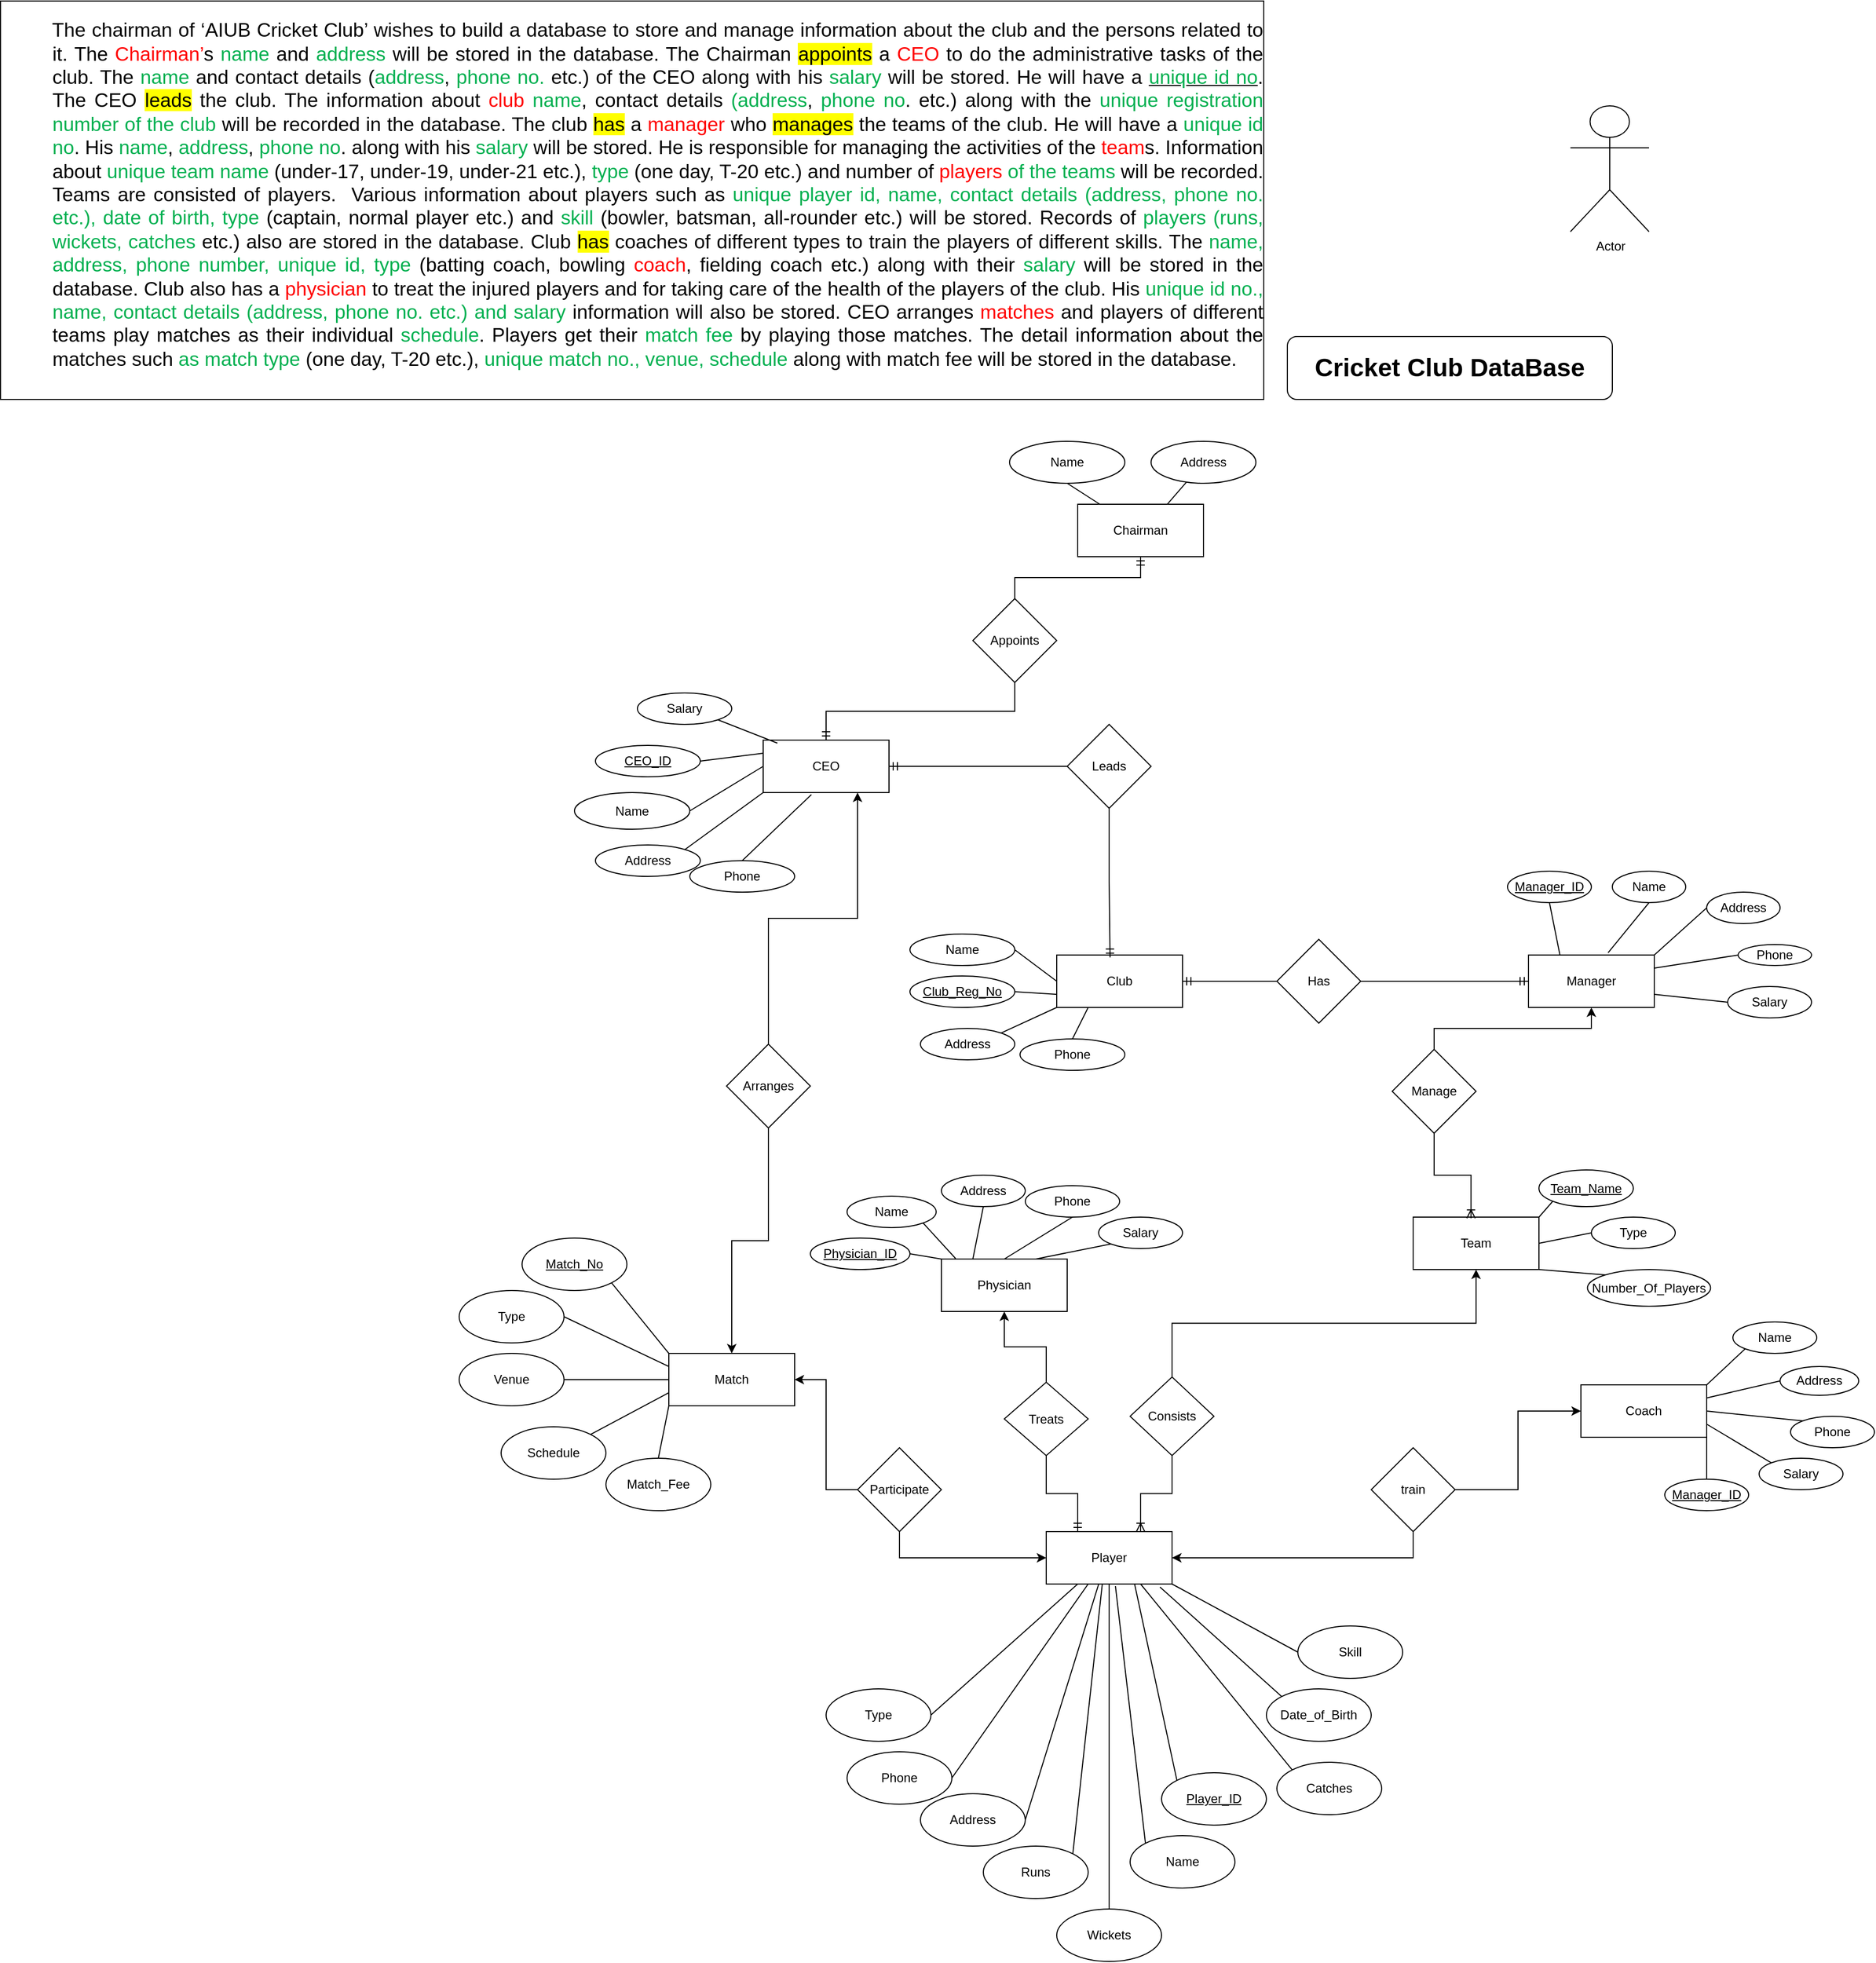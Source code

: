 <mxfile version="26.1.2">
  <diagram id="R2lEEEUBdFMjLlhIrx00" name="Page-1">
    <mxGraphModel dx="2769" dy="2021" grid="1" gridSize="10" guides="1" tooltips="1" connect="1" arrows="1" fold="1" page="1" pageScale="1" pageWidth="850" pageHeight="1100" math="0" shadow="0" extFonts="Permanent Marker^https://fonts.googleapis.com/css?family=Permanent+Marker">
      <root>
        <mxCell id="0" />
        <mxCell id="1" parent="0" />
        <mxCell id="xMDUV-2KNpXv1VaEDfRP-1" value="Chairman" style="rounded=0;whiteSpace=wrap;html=1;" vertex="1" parent="1">
          <mxGeometry x="380" y="100" width="120" height="50" as="geometry" />
        </mxCell>
        <mxCell id="xMDUV-2KNpXv1VaEDfRP-2" value="CEO" style="rounded=0;whiteSpace=wrap;html=1;" vertex="1" parent="1">
          <mxGeometry x="80" y="325" width="120" height="50" as="geometry" />
        </mxCell>
        <mxCell id="xMDUV-2KNpXv1VaEDfRP-137" style="rounded=0;orthogonalLoop=1;jettySize=auto;html=1;exitX=0;exitY=0.5;exitDx=0;exitDy=0;entryX=1;entryY=0.5;entryDx=0;entryDy=0;endArrow=none;startFill=0;" edge="1" parent="1" source="xMDUV-2KNpXv1VaEDfRP-3" target="xMDUV-2KNpXv1VaEDfRP-55">
          <mxGeometry relative="1" as="geometry" />
        </mxCell>
        <mxCell id="xMDUV-2KNpXv1VaEDfRP-138" style="rounded=0;orthogonalLoop=1;jettySize=auto;html=1;exitX=0;exitY=0.75;exitDx=0;exitDy=0;entryX=1;entryY=0.5;entryDx=0;entryDy=0;endArrow=none;startFill=0;" edge="1" parent="1" source="xMDUV-2KNpXv1VaEDfRP-3" target="xMDUV-2KNpXv1VaEDfRP-56">
          <mxGeometry relative="1" as="geometry" />
        </mxCell>
        <mxCell id="xMDUV-2KNpXv1VaEDfRP-139" style="rounded=0;orthogonalLoop=1;jettySize=auto;html=1;exitX=0;exitY=1;exitDx=0;exitDy=0;entryX=1;entryY=0;entryDx=0;entryDy=0;endArrow=none;startFill=0;" edge="1" parent="1" source="xMDUV-2KNpXv1VaEDfRP-3" target="xMDUV-2KNpXv1VaEDfRP-57">
          <mxGeometry relative="1" as="geometry" />
        </mxCell>
        <mxCell id="xMDUV-2KNpXv1VaEDfRP-140" style="rounded=0;orthogonalLoop=1;jettySize=auto;html=1;exitX=0.25;exitY=1;exitDx=0;exitDy=0;entryX=0.5;entryY=0;entryDx=0;entryDy=0;endArrow=none;startFill=0;" edge="1" parent="1" source="xMDUV-2KNpXv1VaEDfRP-3" target="xMDUV-2KNpXv1VaEDfRP-58">
          <mxGeometry relative="1" as="geometry" />
        </mxCell>
        <mxCell id="xMDUV-2KNpXv1VaEDfRP-3" value="Club" style="rounded=0;whiteSpace=wrap;html=1;" vertex="1" parent="1">
          <mxGeometry x="360" y="530" width="120" height="50" as="geometry" />
        </mxCell>
        <mxCell id="xMDUV-2KNpXv1VaEDfRP-4" value="Player" style="rounded=0;whiteSpace=wrap;html=1;" vertex="1" parent="1">
          <mxGeometry x="350" y="1080" width="120" height="50" as="geometry" />
        </mxCell>
        <mxCell id="xMDUV-2KNpXv1VaEDfRP-5" value="Manager" style="rounded=0;whiteSpace=wrap;html=1;" vertex="1" parent="1">
          <mxGeometry x="810" y="530" width="120" height="50" as="geometry" />
        </mxCell>
        <mxCell id="xMDUV-2KNpXv1VaEDfRP-6" value="Physician" style="rounded=0;whiteSpace=wrap;html=1;" vertex="1" parent="1">
          <mxGeometry x="250" y="820" width="120" height="50" as="geometry" />
        </mxCell>
        <mxCell id="xMDUV-2KNpXv1VaEDfRP-7" value="Coach" style="rounded=0;whiteSpace=wrap;html=1;" vertex="1" parent="1">
          <mxGeometry x="860" y="940" width="120" height="50" as="geometry" />
        </mxCell>
        <mxCell id="xMDUV-2KNpXv1VaEDfRP-8" value="Team" style="rounded=0;whiteSpace=wrap;html=1;" vertex="1" parent="1">
          <mxGeometry x="700" y="780" width="120" height="50" as="geometry" />
        </mxCell>
        <mxCell id="xMDUV-2KNpXv1VaEDfRP-11" value="Match" style="rounded=0;whiteSpace=wrap;html=1;" vertex="1" parent="1">
          <mxGeometry x="-10" y="910" width="120" height="50" as="geometry" />
        </mxCell>
        <mxCell id="xMDUV-2KNpXv1VaEDfRP-14" style="edgeStyle=orthogonalEdgeStyle;rounded=0;orthogonalLoop=1;jettySize=auto;html=1;exitX=0.5;exitY=0;exitDx=0;exitDy=0;endArrow=ERmandOne;endFill=0;" edge="1" parent="1" source="xMDUV-2KNpXv1VaEDfRP-12" target="xMDUV-2KNpXv1VaEDfRP-1">
          <mxGeometry relative="1" as="geometry" />
        </mxCell>
        <mxCell id="xMDUV-2KNpXv1VaEDfRP-15" style="edgeStyle=orthogonalEdgeStyle;rounded=0;orthogonalLoop=1;jettySize=auto;html=1;exitX=0.5;exitY=1;exitDx=0;exitDy=0;entryX=0.5;entryY=0;entryDx=0;entryDy=0;endArrow=ERmandOne;endFill=0;" edge="1" parent="1" source="xMDUV-2KNpXv1VaEDfRP-12" target="xMDUV-2KNpXv1VaEDfRP-2">
          <mxGeometry relative="1" as="geometry" />
        </mxCell>
        <mxCell id="xMDUV-2KNpXv1VaEDfRP-12" value="Appoints" style="rhombus;whiteSpace=wrap;html=1;" vertex="1" parent="1">
          <mxGeometry x="280" y="190" width="80" height="80" as="geometry" />
        </mxCell>
        <mxCell id="xMDUV-2KNpXv1VaEDfRP-47" style="edgeStyle=orthogonalEdgeStyle;rounded=0;orthogonalLoop=1;jettySize=auto;html=1;entryX=1;entryY=0.5;entryDx=0;entryDy=0;endArrow=ERmandOne;endFill=0;" edge="1" parent="1" source="xMDUV-2KNpXv1VaEDfRP-16" target="xMDUV-2KNpXv1VaEDfRP-2">
          <mxGeometry relative="1" as="geometry" />
        </mxCell>
        <mxCell id="xMDUV-2KNpXv1VaEDfRP-16" value="Leads" style="rhombus;whiteSpace=wrap;html=1;" vertex="1" parent="1">
          <mxGeometry x="370" y="310" width="80" height="80" as="geometry" />
        </mxCell>
        <mxCell id="xMDUV-2KNpXv1VaEDfRP-18" style="edgeStyle=orthogonalEdgeStyle;rounded=0;orthogonalLoop=1;jettySize=auto;html=1;exitX=0.5;exitY=1;exitDx=0;exitDy=0;entryX=0.424;entryY=0.045;entryDx=0;entryDy=0;entryPerimeter=0;endArrow=ERmandOne;endFill=0;" edge="1" parent="1" source="xMDUV-2KNpXv1VaEDfRP-16" target="xMDUV-2KNpXv1VaEDfRP-3">
          <mxGeometry relative="1" as="geometry" />
        </mxCell>
        <mxCell id="xMDUV-2KNpXv1VaEDfRP-22" style="edgeStyle=orthogonalEdgeStyle;rounded=0;orthogonalLoop=1;jettySize=auto;html=1;exitX=1;exitY=0.5;exitDx=0;exitDy=0;entryX=0;entryY=0.5;entryDx=0;entryDy=0;endArrow=ERmandOne;endFill=0;" edge="1" parent="1" source="xMDUV-2KNpXv1VaEDfRP-19" target="xMDUV-2KNpXv1VaEDfRP-5">
          <mxGeometry relative="1" as="geometry" />
        </mxCell>
        <mxCell id="xMDUV-2KNpXv1VaEDfRP-142" style="edgeStyle=orthogonalEdgeStyle;rounded=0;orthogonalLoop=1;jettySize=auto;html=1;exitX=0;exitY=0.5;exitDx=0;exitDy=0;entryX=1;entryY=0.5;entryDx=0;entryDy=0;endArrow=ERmandOne;endFill=0;" edge="1" parent="1" source="xMDUV-2KNpXv1VaEDfRP-19" target="xMDUV-2KNpXv1VaEDfRP-3">
          <mxGeometry relative="1" as="geometry" />
        </mxCell>
        <mxCell id="xMDUV-2KNpXv1VaEDfRP-19" value="Has" style="rhombus;whiteSpace=wrap;html=1;" vertex="1" parent="1">
          <mxGeometry x="570" y="515" width="80" height="80" as="geometry" />
        </mxCell>
        <mxCell id="xMDUV-2KNpXv1VaEDfRP-24" style="edgeStyle=orthogonalEdgeStyle;rounded=0;orthogonalLoop=1;jettySize=auto;html=1;exitX=0.5;exitY=0;exitDx=0;exitDy=0;entryX=0.5;entryY=1;entryDx=0;entryDy=0;" edge="1" parent="1" source="xMDUV-2KNpXv1VaEDfRP-23" target="xMDUV-2KNpXv1VaEDfRP-5">
          <mxGeometry relative="1" as="geometry" />
        </mxCell>
        <mxCell id="xMDUV-2KNpXv1VaEDfRP-23" value="Manage" style="rhombus;whiteSpace=wrap;html=1;" vertex="1" parent="1">
          <mxGeometry x="680" y="620" width="80" height="80" as="geometry" />
        </mxCell>
        <mxCell id="xMDUV-2KNpXv1VaEDfRP-25" style="edgeStyle=orthogonalEdgeStyle;rounded=0;orthogonalLoop=1;jettySize=auto;html=1;exitX=0.5;exitY=1;exitDx=0;exitDy=0;entryX=0.46;entryY=0.023;entryDx=0;entryDy=0;entryPerimeter=0;endArrow=ERoneToMany;endFill=0;" edge="1" parent="1" source="xMDUV-2KNpXv1VaEDfRP-23" target="xMDUV-2KNpXv1VaEDfRP-8">
          <mxGeometry relative="1" as="geometry" />
        </mxCell>
        <mxCell id="xMDUV-2KNpXv1VaEDfRP-27" style="edgeStyle=orthogonalEdgeStyle;rounded=0;orthogonalLoop=1;jettySize=auto;html=1;exitX=1;exitY=0.5;exitDx=0;exitDy=0;entryX=0;entryY=0.5;entryDx=0;entryDy=0;" edge="1" parent="1" source="xMDUV-2KNpXv1VaEDfRP-26" target="xMDUV-2KNpXv1VaEDfRP-7">
          <mxGeometry relative="1" as="geometry" />
        </mxCell>
        <mxCell id="xMDUV-2KNpXv1VaEDfRP-125" style="edgeStyle=orthogonalEdgeStyle;rounded=0;orthogonalLoop=1;jettySize=auto;html=1;exitX=0.5;exitY=1;exitDx=0;exitDy=0;entryX=1;entryY=0.5;entryDx=0;entryDy=0;" edge="1" parent="1" source="xMDUV-2KNpXv1VaEDfRP-26" target="xMDUV-2KNpXv1VaEDfRP-4">
          <mxGeometry relative="1" as="geometry" />
        </mxCell>
        <mxCell id="xMDUV-2KNpXv1VaEDfRP-26" value="train" style="rhombus;whiteSpace=wrap;html=1;" vertex="1" parent="1">
          <mxGeometry x="660" y="1000" width="80" height="80" as="geometry" />
        </mxCell>
        <mxCell id="xMDUV-2KNpXv1VaEDfRP-30" style="edgeStyle=orthogonalEdgeStyle;rounded=0;orthogonalLoop=1;jettySize=auto;html=1;exitX=0.5;exitY=0;exitDx=0;exitDy=0;entryX=0.5;entryY=1;entryDx=0;entryDy=0;" edge="1" parent="1" source="xMDUV-2KNpXv1VaEDfRP-29" target="xMDUV-2KNpXv1VaEDfRP-6">
          <mxGeometry relative="1" as="geometry" />
        </mxCell>
        <mxCell id="xMDUV-2KNpXv1VaEDfRP-149" style="edgeStyle=orthogonalEdgeStyle;rounded=0;orthogonalLoop=1;jettySize=auto;html=1;exitX=0.5;exitY=1;exitDx=0;exitDy=0;entryX=0.25;entryY=0;entryDx=0;entryDy=0;endArrow=ERmandOne;endFill=0;" edge="1" parent="1" source="xMDUV-2KNpXv1VaEDfRP-29" target="xMDUV-2KNpXv1VaEDfRP-4">
          <mxGeometry relative="1" as="geometry" />
        </mxCell>
        <mxCell id="xMDUV-2KNpXv1VaEDfRP-29" value="Treats" style="rhombus;whiteSpace=wrap;html=1;" vertex="1" parent="1">
          <mxGeometry x="310" y="937.5" width="80" height="70" as="geometry" />
        </mxCell>
        <mxCell id="xMDUV-2KNpXv1VaEDfRP-34" style="edgeStyle=orthogonalEdgeStyle;rounded=0;orthogonalLoop=1;jettySize=auto;html=1;exitX=0;exitY=0.5;exitDx=0;exitDy=0;entryX=1;entryY=0.5;entryDx=0;entryDy=0;" edge="1" parent="1" source="xMDUV-2KNpXv1VaEDfRP-32" target="xMDUV-2KNpXv1VaEDfRP-11">
          <mxGeometry relative="1" as="geometry" />
        </mxCell>
        <mxCell id="xMDUV-2KNpXv1VaEDfRP-108" style="edgeStyle=orthogonalEdgeStyle;rounded=0;orthogonalLoop=1;jettySize=auto;html=1;exitX=0.5;exitY=1;exitDx=0;exitDy=0;entryX=0;entryY=0.5;entryDx=0;entryDy=0;" edge="1" parent="1" source="xMDUV-2KNpXv1VaEDfRP-32" target="xMDUV-2KNpXv1VaEDfRP-4">
          <mxGeometry relative="1" as="geometry" />
        </mxCell>
        <mxCell id="xMDUV-2KNpXv1VaEDfRP-32" value="Participate" style="rhombus;whiteSpace=wrap;html=1;" vertex="1" parent="1">
          <mxGeometry x="170" y="1000" width="80" height="80" as="geometry" />
        </mxCell>
        <mxCell id="xMDUV-2KNpXv1VaEDfRP-35" value="Salary" style="ellipse;whiteSpace=wrap;html=1;" vertex="1" parent="1">
          <mxGeometry x="-40" y="280" width="90" height="30" as="geometry" />
        </mxCell>
        <mxCell id="xMDUV-2KNpXv1VaEDfRP-40" value="Address" style="ellipse;whiteSpace=wrap;html=1;" vertex="1" parent="1">
          <mxGeometry x="450" y="40" width="100" height="40" as="geometry" />
        </mxCell>
        <mxCell id="xMDUV-2KNpXv1VaEDfRP-43" style="rounded=0;orthogonalLoop=1;jettySize=auto;html=1;exitX=0.5;exitY=1;exitDx=0;exitDy=0;endArrow=none;startFill=0;" edge="1" parent="1" source="xMDUV-2KNpXv1VaEDfRP-41" target="xMDUV-2KNpXv1VaEDfRP-1">
          <mxGeometry relative="1" as="geometry" />
        </mxCell>
        <mxCell id="xMDUV-2KNpXv1VaEDfRP-41" value="Name" style="ellipse;whiteSpace=wrap;html=1;" vertex="1" parent="1">
          <mxGeometry x="315" y="40" width="110" height="40" as="geometry" />
        </mxCell>
        <mxCell id="xMDUV-2KNpXv1VaEDfRP-44" style="rounded=0;orthogonalLoop=1;jettySize=auto;html=1;entryX=0.71;entryY=0.007;entryDx=0;entryDy=0;entryPerimeter=0;endArrow=none;startFill=0;" edge="1" parent="1" source="xMDUV-2KNpXv1VaEDfRP-40" target="xMDUV-2KNpXv1VaEDfRP-1">
          <mxGeometry relative="1" as="geometry" />
        </mxCell>
        <mxCell id="xMDUV-2KNpXv1VaEDfRP-51" style="rounded=0;orthogonalLoop=1;jettySize=auto;html=1;exitX=1;exitY=0;exitDx=0;exitDy=0;entryX=0;entryY=1;entryDx=0;entryDy=0;endArrow=none;startFill=0;" edge="1" parent="1" source="xMDUV-2KNpXv1VaEDfRP-45" target="xMDUV-2KNpXv1VaEDfRP-2">
          <mxGeometry relative="1" as="geometry" />
        </mxCell>
        <mxCell id="xMDUV-2KNpXv1VaEDfRP-45" value="Address" style="ellipse;whiteSpace=wrap;html=1;" vertex="1" parent="1">
          <mxGeometry x="-80" y="425" width="100" height="30" as="geometry" />
        </mxCell>
        <mxCell id="xMDUV-2KNpXv1VaEDfRP-52" style="rounded=0;orthogonalLoop=1;jettySize=auto;html=1;exitX=1;exitY=0.5;exitDx=0;exitDy=0;entryX=0;entryY=0.5;entryDx=0;entryDy=0;endArrow=none;startFill=0;" edge="1" parent="1" source="xMDUV-2KNpXv1VaEDfRP-46" target="xMDUV-2KNpXv1VaEDfRP-2">
          <mxGeometry relative="1" as="geometry" />
        </mxCell>
        <mxCell id="xMDUV-2KNpXv1VaEDfRP-46" value="Name" style="ellipse;whiteSpace=wrap;html=1;" vertex="1" parent="1">
          <mxGeometry x="-100" y="375" width="110" height="35" as="geometry" />
        </mxCell>
        <mxCell id="xMDUV-2KNpXv1VaEDfRP-48" value="Phone" style="ellipse;whiteSpace=wrap;html=1;" vertex="1" parent="1">
          <mxGeometry x="10" y="440" width="100" height="30" as="geometry" />
        </mxCell>
        <mxCell id="xMDUV-2KNpXv1VaEDfRP-53" style="rounded=0;orthogonalLoop=1;jettySize=auto;html=1;exitX=1;exitY=0.5;exitDx=0;exitDy=0;entryX=0;entryY=0.25;entryDx=0;entryDy=0;endArrow=none;startFill=0;" edge="1" parent="1" source="xMDUV-2KNpXv1VaEDfRP-49" target="xMDUV-2KNpXv1VaEDfRP-2">
          <mxGeometry relative="1" as="geometry" />
        </mxCell>
        <mxCell id="xMDUV-2KNpXv1VaEDfRP-49" value="&lt;u&gt;CEO_ID&lt;/u&gt;" style="ellipse;whiteSpace=wrap;html=1;" vertex="1" parent="1">
          <mxGeometry x="-80" y="330" width="100" height="30" as="geometry" />
        </mxCell>
        <mxCell id="xMDUV-2KNpXv1VaEDfRP-50" style="rounded=0;orthogonalLoop=1;jettySize=auto;html=1;exitX=0.5;exitY=0;exitDx=0;exitDy=0;entryX=0.383;entryY=1.04;entryDx=0;entryDy=0;entryPerimeter=0;endArrow=none;startFill=0;" edge="1" parent="1" source="xMDUV-2KNpXv1VaEDfRP-48" target="xMDUV-2KNpXv1VaEDfRP-2">
          <mxGeometry relative="1" as="geometry" />
        </mxCell>
        <mxCell id="xMDUV-2KNpXv1VaEDfRP-54" style="rounded=0;orthogonalLoop=1;jettySize=auto;html=1;exitX=1;exitY=1;exitDx=0;exitDy=0;entryX=0.113;entryY=0.057;entryDx=0;entryDy=0;entryPerimeter=0;endArrow=none;startFill=0;" edge="1" parent="1" source="xMDUV-2KNpXv1VaEDfRP-35" target="xMDUV-2KNpXv1VaEDfRP-2">
          <mxGeometry relative="1" as="geometry" />
        </mxCell>
        <mxCell id="xMDUV-2KNpXv1VaEDfRP-55" value="Name" style="ellipse;whiteSpace=wrap;html=1;" vertex="1" parent="1">
          <mxGeometry x="220" y="510" width="100" height="30" as="geometry" />
        </mxCell>
        <mxCell id="xMDUV-2KNpXv1VaEDfRP-56" value="&lt;u&gt;Club_Reg_No&lt;/u&gt;" style="ellipse;whiteSpace=wrap;html=1;" vertex="1" parent="1">
          <mxGeometry x="220" y="550" width="100" height="30" as="geometry" />
        </mxCell>
        <mxCell id="xMDUV-2KNpXv1VaEDfRP-57" value="Address" style="ellipse;whiteSpace=wrap;html=1;" vertex="1" parent="1">
          <mxGeometry x="230" y="600" width="90" height="30" as="geometry" />
        </mxCell>
        <mxCell id="xMDUV-2KNpXv1VaEDfRP-58" value="Phone" style="ellipse;whiteSpace=wrap;html=1;" vertex="1" parent="1">
          <mxGeometry x="325" y="610" width="100" height="30" as="geometry" />
        </mxCell>
        <mxCell id="xMDUV-2KNpXv1VaEDfRP-68" style="rounded=0;orthogonalLoop=1;jettySize=auto;html=1;exitX=0.5;exitY=1;exitDx=0;exitDy=0;entryX=0.25;entryY=0;entryDx=0;entryDy=0;endArrow=none;startFill=0;" edge="1" parent="1" source="xMDUV-2KNpXv1VaEDfRP-63" target="xMDUV-2KNpXv1VaEDfRP-5">
          <mxGeometry relative="1" as="geometry" />
        </mxCell>
        <mxCell id="xMDUV-2KNpXv1VaEDfRP-63" value="&lt;u&gt;Manager_ID&lt;/u&gt;" style="ellipse;whiteSpace=wrap;html=1;" vertex="1" parent="1">
          <mxGeometry x="790" y="450" width="80" height="30" as="geometry" />
        </mxCell>
        <mxCell id="xMDUV-2KNpXv1VaEDfRP-71" style="rounded=0;orthogonalLoop=1;jettySize=auto;html=1;exitX=0;exitY=0.5;exitDx=0;exitDy=0;entryX=1;entryY=0.25;entryDx=0;entryDy=0;endArrow=none;startFill=0;" edge="1" parent="1" source="xMDUV-2KNpXv1VaEDfRP-64" target="xMDUV-2KNpXv1VaEDfRP-5">
          <mxGeometry relative="1" as="geometry" />
        </mxCell>
        <mxCell id="xMDUV-2KNpXv1VaEDfRP-64" value="Phone" style="ellipse;whiteSpace=wrap;html=1;" vertex="1" parent="1">
          <mxGeometry x="1010" y="520" width="70" height="20" as="geometry" />
        </mxCell>
        <mxCell id="xMDUV-2KNpXv1VaEDfRP-65" value="Name" style="ellipse;whiteSpace=wrap;html=1;" vertex="1" parent="1">
          <mxGeometry x="890" y="450" width="70" height="30" as="geometry" />
        </mxCell>
        <mxCell id="xMDUV-2KNpXv1VaEDfRP-155" style="rounded=0;orthogonalLoop=1;jettySize=auto;html=1;exitX=0;exitY=0.5;exitDx=0;exitDy=0;entryX=1;entryY=0.75;entryDx=0;entryDy=0;endArrow=none;startFill=0;" edge="1" parent="1" source="xMDUV-2KNpXv1VaEDfRP-66" target="xMDUV-2KNpXv1VaEDfRP-5">
          <mxGeometry relative="1" as="geometry" />
        </mxCell>
        <mxCell id="xMDUV-2KNpXv1VaEDfRP-66" value="Salary" style="ellipse;whiteSpace=wrap;html=1;" vertex="1" parent="1">
          <mxGeometry x="1000" y="560" width="80" height="30" as="geometry" />
        </mxCell>
        <mxCell id="xMDUV-2KNpXv1VaEDfRP-70" style="rounded=0;orthogonalLoop=1;jettySize=auto;html=1;exitX=0;exitY=0.5;exitDx=0;exitDy=0;entryX=1;entryY=0;entryDx=0;entryDy=0;endArrow=none;startFill=0;" edge="1" parent="1" source="xMDUV-2KNpXv1VaEDfRP-67" target="xMDUV-2KNpXv1VaEDfRP-5">
          <mxGeometry relative="1" as="geometry" />
        </mxCell>
        <mxCell id="xMDUV-2KNpXv1VaEDfRP-67" value="Address" style="ellipse;whiteSpace=wrap;html=1;" vertex="1" parent="1">
          <mxGeometry x="980" y="470" width="70" height="30" as="geometry" />
        </mxCell>
        <mxCell id="xMDUV-2KNpXv1VaEDfRP-73" style="rounded=0;orthogonalLoop=1;jettySize=auto;html=1;exitX=0.5;exitY=1;exitDx=0;exitDy=0;entryX=0.633;entryY=-0.043;entryDx=0;entryDy=0;entryPerimeter=0;endArrow=none;startFill=0;" edge="1" parent="1" source="xMDUV-2KNpXv1VaEDfRP-65" target="xMDUV-2KNpXv1VaEDfRP-5">
          <mxGeometry relative="1" as="geometry" />
        </mxCell>
        <mxCell id="xMDUV-2KNpXv1VaEDfRP-74" value="Phone" style="ellipse;whiteSpace=wrap;html=1;" vertex="1" parent="1">
          <mxGeometry x="160" y="1290" width="100" height="50" as="geometry" />
        </mxCell>
        <mxCell id="xMDUV-2KNpXv1VaEDfRP-75" value="Address" style="ellipse;whiteSpace=wrap;html=1;" vertex="1" parent="1">
          <mxGeometry x="230" y="1330" width="100" height="50" as="geometry" />
        </mxCell>
        <mxCell id="xMDUV-2KNpXv1VaEDfRP-76" value="Runs" style="ellipse;whiteSpace=wrap;html=1;" vertex="1" parent="1">
          <mxGeometry x="290" y="1380" width="100" height="50" as="geometry" />
        </mxCell>
        <mxCell id="xMDUV-2KNpXv1VaEDfRP-77" value="Date_of_Birth" style="ellipse;whiteSpace=wrap;html=1;" vertex="1" parent="1">
          <mxGeometry x="560" y="1230" width="100" height="50" as="geometry" />
        </mxCell>
        <mxCell id="xMDUV-2KNpXv1VaEDfRP-78" value="&lt;u&gt;Player_ID&lt;/u&gt;" style="ellipse;whiteSpace=wrap;html=1;" vertex="1" parent="1">
          <mxGeometry x="460" y="1310" width="100" height="50" as="geometry" />
        </mxCell>
        <mxCell id="xMDUV-2KNpXv1VaEDfRP-96" style="rounded=0;orthogonalLoop=1;jettySize=auto;html=1;exitX=0;exitY=0.5;exitDx=0;exitDy=0;entryX=1;entryY=1;entryDx=0;entryDy=0;endArrow=none;startFill=0;" edge="1" parent="1" source="xMDUV-2KNpXv1VaEDfRP-79" target="xMDUV-2KNpXv1VaEDfRP-4">
          <mxGeometry relative="1" as="geometry" />
        </mxCell>
        <mxCell id="xMDUV-2KNpXv1VaEDfRP-79" value="Skill" style="ellipse;whiteSpace=wrap;html=1;" vertex="1" parent="1">
          <mxGeometry x="590" y="1170" width="100" height="50" as="geometry" />
        </mxCell>
        <mxCell id="xMDUV-2KNpXv1VaEDfRP-87" style="rounded=0;orthogonalLoop=1;jettySize=auto;html=1;exitX=1;exitY=0.5;exitDx=0;exitDy=0;entryX=0.25;entryY=1;entryDx=0;entryDy=0;endArrow=none;startFill=0;" edge="1" parent="1" source="xMDUV-2KNpXv1VaEDfRP-80" target="xMDUV-2KNpXv1VaEDfRP-4">
          <mxGeometry relative="1" as="geometry" />
        </mxCell>
        <mxCell id="xMDUV-2KNpXv1VaEDfRP-80" value="Type" style="ellipse;whiteSpace=wrap;html=1;" vertex="1" parent="1">
          <mxGeometry x="140" y="1230" width="100" height="50" as="geometry" />
        </mxCell>
        <mxCell id="xMDUV-2KNpXv1VaEDfRP-81" value="Name" style="ellipse;whiteSpace=wrap;html=1;" vertex="1" parent="1">
          <mxGeometry x="430" y="1370" width="100" height="50" as="geometry" />
        </mxCell>
        <mxCell id="xMDUV-2KNpXv1VaEDfRP-97" style="rounded=0;orthogonalLoop=1;jettySize=auto;html=1;exitX=0.5;exitY=0;exitDx=0;exitDy=0;entryX=0.5;entryY=1;entryDx=0;entryDy=0;endArrow=none;startFill=0;" edge="1" parent="1" source="xMDUV-2KNpXv1VaEDfRP-84" target="xMDUV-2KNpXv1VaEDfRP-4">
          <mxGeometry relative="1" as="geometry" />
        </mxCell>
        <mxCell id="xMDUV-2KNpXv1VaEDfRP-84" value="Wickets" style="ellipse;whiteSpace=wrap;html=1;" vertex="1" parent="1">
          <mxGeometry x="360" y="1440" width="100" height="50" as="geometry" />
        </mxCell>
        <mxCell id="xMDUV-2KNpXv1VaEDfRP-94" style="rounded=0;orthogonalLoop=1;jettySize=auto;html=1;exitX=0;exitY=0;exitDx=0;exitDy=0;entryX=0.75;entryY=1;entryDx=0;entryDy=0;endArrow=none;startFill=0;" edge="1" parent="1" source="xMDUV-2KNpXv1VaEDfRP-86" target="xMDUV-2KNpXv1VaEDfRP-4">
          <mxGeometry relative="1" as="geometry" />
        </mxCell>
        <mxCell id="xMDUV-2KNpXv1VaEDfRP-86" value="Catches" style="ellipse;whiteSpace=wrap;html=1;" vertex="1" parent="1">
          <mxGeometry x="570" y="1300" width="100" height="50" as="geometry" />
        </mxCell>
        <mxCell id="xMDUV-2KNpXv1VaEDfRP-88" style="rounded=0;orthogonalLoop=1;jettySize=auto;html=1;exitX=1;exitY=0.5;exitDx=0;exitDy=0;entryX=0.333;entryY=1;entryDx=0;entryDy=0;entryPerimeter=0;endArrow=none;startFill=0;" edge="1" parent="1" source="xMDUV-2KNpXv1VaEDfRP-74" target="xMDUV-2KNpXv1VaEDfRP-4">
          <mxGeometry relative="1" as="geometry" />
        </mxCell>
        <mxCell id="xMDUV-2KNpXv1VaEDfRP-89" style="rounded=0;orthogonalLoop=1;jettySize=auto;html=1;exitX=1;exitY=0.5;exitDx=0;exitDy=0;entryX=0.417;entryY=1;entryDx=0;entryDy=0;entryPerimeter=0;endArrow=none;startFill=0;" edge="1" parent="1" source="xMDUV-2KNpXv1VaEDfRP-75" target="xMDUV-2KNpXv1VaEDfRP-4">
          <mxGeometry relative="1" as="geometry" />
        </mxCell>
        <mxCell id="xMDUV-2KNpXv1VaEDfRP-92" style="rounded=0;orthogonalLoop=1;jettySize=auto;html=1;exitX=0;exitY=0;exitDx=0;exitDy=0;entryX=0.55;entryY=1.04;entryDx=0;entryDy=0;entryPerimeter=0;endArrow=none;startFill=0;" edge="1" parent="1" source="xMDUV-2KNpXv1VaEDfRP-81" target="xMDUV-2KNpXv1VaEDfRP-4">
          <mxGeometry relative="1" as="geometry" />
        </mxCell>
        <mxCell id="xMDUV-2KNpXv1VaEDfRP-103" style="rounded=0;orthogonalLoop=1;jettySize=auto;html=1;exitX=1;exitY=1;exitDx=0;exitDy=0;entryX=0;entryY=0;entryDx=0;entryDy=0;endArrow=none;startFill=0;" edge="1" parent="1" source="xMDUV-2KNpXv1VaEDfRP-98" target="xMDUV-2KNpXv1VaEDfRP-11">
          <mxGeometry relative="1" as="geometry" />
        </mxCell>
        <mxCell id="xMDUV-2KNpXv1VaEDfRP-98" value="&lt;u&gt;Match_No&lt;/u&gt;" style="ellipse;whiteSpace=wrap;html=1;" vertex="1" parent="1">
          <mxGeometry x="-150" y="800" width="100" height="50" as="geometry" />
        </mxCell>
        <mxCell id="xMDUV-2KNpXv1VaEDfRP-104" style="rounded=0;orthogonalLoop=1;jettySize=auto;html=1;exitX=1;exitY=0.5;exitDx=0;exitDy=0;entryX=0;entryY=0.25;entryDx=0;entryDy=0;endArrow=none;startFill=0;" edge="1" parent="1" source="xMDUV-2KNpXv1VaEDfRP-99" target="xMDUV-2KNpXv1VaEDfRP-11">
          <mxGeometry relative="1" as="geometry" />
        </mxCell>
        <mxCell id="xMDUV-2KNpXv1VaEDfRP-99" value="Type" style="ellipse;whiteSpace=wrap;html=1;" vertex="1" parent="1">
          <mxGeometry x="-210" y="850" width="100" height="50" as="geometry" />
        </mxCell>
        <mxCell id="xMDUV-2KNpXv1VaEDfRP-105" style="rounded=0;orthogonalLoop=1;jettySize=auto;html=1;exitX=1;exitY=0.5;exitDx=0;exitDy=0;entryX=0;entryY=0.5;entryDx=0;entryDy=0;endArrow=none;startFill=0;" edge="1" parent="1" source="xMDUV-2KNpXv1VaEDfRP-100" target="xMDUV-2KNpXv1VaEDfRP-11">
          <mxGeometry relative="1" as="geometry" />
        </mxCell>
        <mxCell id="xMDUV-2KNpXv1VaEDfRP-100" value="Venue" style="ellipse;whiteSpace=wrap;html=1;" vertex="1" parent="1">
          <mxGeometry x="-210" y="910" width="100" height="50" as="geometry" />
        </mxCell>
        <mxCell id="xMDUV-2KNpXv1VaEDfRP-106" style="rounded=0;orthogonalLoop=1;jettySize=auto;html=1;exitX=1;exitY=0;exitDx=0;exitDy=0;entryX=0;entryY=0.75;entryDx=0;entryDy=0;endArrow=none;startFill=0;" edge="1" parent="1" source="xMDUV-2KNpXv1VaEDfRP-101" target="xMDUV-2KNpXv1VaEDfRP-11">
          <mxGeometry relative="1" as="geometry" />
        </mxCell>
        <mxCell id="xMDUV-2KNpXv1VaEDfRP-101" value="Schedule" style="ellipse;whiteSpace=wrap;html=1;" vertex="1" parent="1">
          <mxGeometry x="-170" y="980" width="100" height="50" as="geometry" />
        </mxCell>
        <mxCell id="xMDUV-2KNpXv1VaEDfRP-107" style="rounded=0;orthogonalLoop=1;jettySize=auto;html=1;exitX=0.5;exitY=0;exitDx=0;exitDy=0;entryX=0;entryY=1;entryDx=0;entryDy=0;endArrow=none;startFill=0;" edge="1" parent="1" source="xMDUV-2KNpXv1VaEDfRP-102" target="xMDUV-2KNpXv1VaEDfRP-11">
          <mxGeometry relative="1" as="geometry" />
        </mxCell>
        <mxCell id="xMDUV-2KNpXv1VaEDfRP-102" value="Match_Fee" style="ellipse;whiteSpace=wrap;html=1;" vertex="1" parent="1">
          <mxGeometry x="-70" y="1010" width="100" height="50" as="geometry" />
        </mxCell>
        <mxCell id="xMDUV-2KNpXv1VaEDfRP-109" style="rounded=0;orthogonalLoop=1;jettySize=auto;html=1;exitX=1;exitY=0;exitDx=0;exitDy=0;entryX=0.446;entryY=0.99;entryDx=0;entryDy=0;entryPerimeter=0;endArrow=none;startFill=0;" edge="1" parent="1" source="xMDUV-2KNpXv1VaEDfRP-76" target="xMDUV-2KNpXv1VaEDfRP-4">
          <mxGeometry relative="1" as="geometry" />
        </mxCell>
        <mxCell id="xMDUV-2KNpXv1VaEDfRP-110" style="rounded=0;orthogonalLoop=1;jettySize=auto;html=1;exitX=0;exitY=0;exitDx=0;exitDy=0;entryX=0.904;entryY=1.057;entryDx=0;entryDy=0;entryPerimeter=0;endArrow=none;startFill=0;" edge="1" parent="1" source="xMDUV-2KNpXv1VaEDfRP-77" target="xMDUV-2KNpXv1VaEDfRP-4">
          <mxGeometry relative="1" as="geometry" />
        </mxCell>
        <mxCell id="xMDUV-2KNpXv1VaEDfRP-112" style="rounded=0;orthogonalLoop=1;jettySize=auto;html=1;exitX=0;exitY=0;exitDx=0;exitDy=0;entryX=0.703;entryY=1.007;entryDx=0;entryDy=0;entryPerimeter=0;endArrow=none;startFill=0;" edge="1" parent="1" source="xMDUV-2KNpXv1VaEDfRP-78" target="xMDUV-2KNpXv1VaEDfRP-4">
          <mxGeometry relative="1" as="geometry" />
        </mxCell>
        <mxCell id="xMDUV-2KNpXv1VaEDfRP-120" style="rounded=0;orthogonalLoop=1;jettySize=auto;html=1;exitX=1;exitY=0.5;exitDx=0;exitDy=0;entryX=0;entryY=0;entryDx=0;entryDy=0;endArrow=none;startFill=0;" edge="1" parent="1" source="xMDUV-2KNpXv1VaEDfRP-113" target="xMDUV-2KNpXv1VaEDfRP-6">
          <mxGeometry relative="1" as="geometry" />
        </mxCell>
        <mxCell id="xMDUV-2KNpXv1VaEDfRP-113" value="&lt;u&gt;Physician_ID&lt;/u&gt;" style="ellipse;whiteSpace=wrap;html=1;" vertex="1" parent="1">
          <mxGeometry x="125" y="800" width="95" height="30" as="geometry" />
        </mxCell>
        <mxCell id="xMDUV-2KNpXv1VaEDfRP-114" value="Name" style="ellipse;whiteSpace=wrap;html=1;" vertex="1" parent="1">
          <mxGeometry x="160" y="760" width="85" height="30" as="geometry" />
        </mxCell>
        <mxCell id="xMDUV-2KNpXv1VaEDfRP-122" style="rounded=0;orthogonalLoop=1;jettySize=auto;html=1;exitX=0.5;exitY=1;exitDx=0;exitDy=0;entryX=0.25;entryY=0;entryDx=0;entryDy=0;endArrow=none;startFill=0;" edge="1" parent="1" source="xMDUV-2KNpXv1VaEDfRP-115" target="xMDUV-2KNpXv1VaEDfRP-6">
          <mxGeometry relative="1" as="geometry" />
        </mxCell>
        <mxCell id="xMDUV-2KNpXv1VaEDfRP-115" value="Address" style="ellipse;whiteSpace=wrap;html=1;" vertex="1" parent="1">
          <mxGeometry x="250" y="740" width="80" height="30" as="geometry" />
        </mxCell>
        <mxCell id="xMDUV-2KNpXv1VaEDfRP-123" style="rounded=0;orthogonalLoop=1;jettySize=auto;html=1;exitX=0.5;exitY=1;exitDx=0;exitDy=0;entryX=0.5;entryY=0;entryDx=0;entryDy=0;endArrow=none;startFill=0;" edge="1" parent="1" source="xMDUV-2KNpXv1VaEDfRP-116" target="xMDUV-2KNpXv1VaEDfRP-6">
          <mxGeometry relative="1" as="geometry" />
        </mxCell>
        <mxCell id="xMDUV-2KNpXv1VaEDfRP-116" value="Phone" style="ellipse;whiteSpace=wrap;html=1;" vertex="1" parent="1">
          <mxGeometry x="330" y="750" width="90" height="30" as="geometry" />
        </mxCell>
        <mxCell id="xMDUV-2KNpXv1VaEDfRP-124" style="rounded=0;orthogonalLoop=1;jettySize=auto;html=1;exitX=0;exitY=1;exitDx=0;exitDy=0;entryX=0.75;entryY=0;entryDx=0;entryDy=0;endArrow=none;startFill=0;" edge="1" parent="1" source="xMDUV-2KNpXv1VaEDfRP-117" target="xMDUV-2KNpXv1VaEDfRP-6">
          <mxGeometry relative="1" as="geometry" />
        </mxCell>
        <mxCell id="xMDUV-2KNpXv1VaEDfRP-117" value="Salary" style="ellipse;whiteSpace=wrap;html=1;" vertex="1" parent="1">
          <mxGeometry x="400" y="780" width="80" height="30" as="geometry" />
        </mxCell>
        <mxCell id="xMDUV-2KNpXv1VaEDfRP-121" style="rounded=0;orthogonalLoop=1;jettySize=auto;html=1;exitX=1;exitY=1;exitDx=0;exitDy=0;entryX=0.113;entryY=-0.01;entryDx=0;entryDy=0;entryPerimeter=0;endArrow=none;startFill=0;" edge="1" parent="1" source="xMDUV-2KNpXv1VaEDfRP-114" target="xMDUV-2KNpXv1VaEDfRP-6">
          <mxGeometry relative="1" as="geometry" />
        </mxCell>
        <mxCell id="xMDUV-2KNpXv1VaEDfRP-129" style="rounded=0;orthogonalLoop=1;jettySize=auto;html=1;exitX=0;exitY=0.5;exitDx=0;exitDy=0;entryX=1;entryY=0.5;entryDx=0;entryDy=0;endArrow=none;startFill=0;" edge="1" parent="1" source="xMDUV-2KNpXv1VaEDfRP-126" target="xMDUV-2KNpXv1VaEDfRP-8">
          <mxGeometry relative="1" as="geometry" />
        </mxCell>
        <mxCell id="xMDUV-2KNpXv1VaEDfRP-126" value="Type" style="ellipse;whiteSpace=wrap;html=1;" vertex="1" parent="1">
          <mxGeometry x="870" y="780" width="80" height="30" as="geometry" />
        </mxCell>
        <mxCell id="xMDUV-2KNpXv1VaEDfRP-130" style="rounded=0;orthogonalLoop=1;jettySize=auto;html=1;exitX=0;exitY=1;exitDx=0;exitDy=0;entryX=1;entryY=0;entryDx=0;entryDy=0;endArrow=none;startFill=0;" edge="1" parent="1" source="xMDUV-2KNpXv1VaEDfRP-127" target="xMDUV-2KNpXv1VaEDfRP-8">
          <mxGeometry relative="1" as="geometry" />
        </mxCell>
        <mxCell id="xMDUV-2KNpXv1VaEDfRP-127" value="&lt;u&gt;Team_Name&lt;/u&gt;" style="ellipse;whiteSpace=wrap;html=1;" vertex="1" parent="1">
          <mxGeometry x="820" y="735" width="90" height="35" as="geometry" />
        </mxCell>
        <mxCell id="xMDUV-2KNpXv1VaEDfRP-131" style="rounded=0;orthogonalLoop=1;jettySize=auto;html=1;exitX=0;exitY=0;exitDx=0;exitDy=0;entryX=1;entryY=1;entryDx=0;entryDy=0;endArrow=none;startFill=0;" edge="1" parent="1" source="xMDUV-2KNpXv1VaEDfRP-128" target="xMDUV-2KNpXv1VaEDfRP-8">
          <mxGeometry relative="1" as="geometry" />
        </mxCell>
        <mxCell id="xMDUV-2KNpXv1VaEDfRP-128" value="Number_Of_Players" style="ellipse;whiteSpace=wrap;html=1;" vertex="1" parent="1">
          <mxGeometry x="866.25" y="830" width="117.5" height="35" as="geometry" />
        </mxCell>
        <mxCell id="xMDUV-2KNpXv1VaEDfRP-133" style="edgeStyle=orthogonalEdgeStyle;rounded=0;orthogonalLoop=1;jettySize=auto;html=1;exitX=0.5;exitY=0;exitDx=0;exitDy=0;entryX=0.75;entryY=1;entryDx=0;entryDy=0;" edge="1" parent="1" source="xMDUV-2KNpXv1VaEDfRP-132" target="xMDUV-2KNpXv1VaEDfRP-2">
          <mxGeometry relative="1" as="geometry" />
        </mxCell>
        <mxCell id="xMDUV-2KNpXv1VaEDfRP-134" style="edgeStyle=orthogonalEdgeStyle;rounded=0;orthogonalLoop=1;jettySize=auto;html=1;exitX=0.5;exitY=1;exitDx=0;exitDy=0;entryX=0.5;entryY=0;entryDx=0;entryDy=0;" edge="1" parent="1" source="xMDUV-2KNpXv1VaEDfRP-132" target="xMDUV-2KNpXv1VaEDfRP-11">
          <mxGeometry relative="1" as="geometry" />
        </mxCell>
        <mxCell id="xMDUV-2KNpXv1VaEDfRP-132" value="Arranges" style="rhombus;whiteSpace=wrap;html=1;" vertex="1" parent="1">
          <mxGeometry x="45" y="615" width="80" height="80" as="geometry" />
        </mxCell>
        <mxCell id="xMDUV-2KNpXv1VaEDfRP-145" style="edgeStyle=orthogonalEdgeStyle;rounded=0;orthogonalLoop=1;jettySize=auto;html=1;exitX=0.5;exitY=0;exitDx=0;exitDy=0;entryX=0.5;entryY=1;entryDx=0;entryDy=0;" edge="1" parent="1" source="xMDUV-2KNpXv1VaEDfRP-144" target="xMDUV-2KNpXv1VaEDfRP-8">
          <mxGeometry relative="1" as="geometry" />
        </mxCell>
        <mxCell id="xMDUV-2KNpXv1VaEDfRP-148" style="edgeStyle=orthogonalEdgeStyle;rounded=0;orthogonalLoop=1;jettySize=auto;html=1;exitX=0.5;exitY=1;exitDx=0;exitDy=0;entryX=0.75;entryY=0;entryDx=0;entryDy=0;endArrow=ERoneToMany;endFill=0;" edge="1" parent="1" source="xMDUV-2KNpXv1VaEDfRP-144" target="xMDUV-2KNpXv1VaEDfRP-4">
          <mxGeometry relative="1" as="geometry" />
        </mxCell>
        <mxCell id="xMDUV-2KNpXv1VaEDfRP-144" value="Consists" style="rhombus;whiteSpace=wrap;html=1;" vertex="1" parent="1">
          <mxGeometry x="430" y="932.5" width="80" height="75" as="geometry" />
        </mxCell>
        <mxCell id="xMDUV-2KNpXv1VaEDfRP-162" style="rounded=0;orthogonalLoop=1;jettySize=auto;html=1;exitX=0.5;exitY=0;exitDx=0;exitDy=0;entryX=1;entryY=1;entryDx=0;entryDy=0;endArrow=none;startFill=0;" edge="1" parent="1" source="xMDUV-2KNpXv1VaEDfRP-150" target="xMDUV-2KNpXv1VaEDfRP-7">
          <mxGeometry relative="1" as="geometry" />
        </mxCell>
        <mxCell id="xMDUV-2KNpXv1VaEDfRP-150" value="&lt;u&gt;Manager_ID&lt;/u&gt;" style="ellipse;whiteSpace=wrap;html=1;" vertex="1" parent="1">
          <mxGeometry x="940" y="1030" width="80" height="30" as="geometry" />
        </mxCell>
        <mxCell id="xMDUV-2KNpXv1VaEDfRP-158" style="rounded=0;orthogonalLoop=1;jettySize=auto;html=1;exitX=0;exitY=1;exitDx=0;exitDy=0;entryX=1;entryY=0;entryDx=0;entryDy=0;endArrow=none;startFill=0;" edge="1" parent="1" source="xMDUV-2KNpXv1VaEDfRP-152" target="xMDUV-2KNpXv1VaEDfRP-7">
          <mxGeometry relative="1" as="geometry" />
        </mxCell>
        <mxCell id="xMDUV-2KNpXv1VaEDfRP-152" value="Name" style="ellipse;whiteSpace=wrap;html=1;" vertex="1" parent="1">
          <mxGeometry x="1005" y="880" width="80" height="30" as="geometry" />
        </mxCell>
        <mxCell id="xMDUV-2KNpXv1VaEDfRP-159" style="rounded=0;orthogonalLoop=1;jettySize=auto;html=1;exitX=0;exitY=0.5;exitDx=0;exitDy=0;entryX=1;entryY=0.25;entryDx=0;entryDy=0;endArrow=none;startFill=0;" edge="1" parent="1" source="xMDUV-2KNpXv1VaEDfRP-153" target="xMDUV-2KNpXv1VaEDfRP-7">
          <mxGeometry relative="1" as="geometry" />
        </mxCell>
        <mxCell id="xMDUV-2KNpXv1VaEDfRP-153" value="Address" style="ellipse;whiteSpace=wrap;html=1;" vertex="1" parent="1">
          <mxGeometry x="1050" y="922.5" width="75" height="27.5" as="geometry" />
        </mxCell>
        <mxCell id="xMDUV-2KNpXv1VaEDfRP-160" style="rounded=0;orthogonalLoop=1;jettySize=auto;html=1;exitX=0;exitY=0;exitDx=0;exitDy=0;entryX=1;entryY=0.5;entryDx=0;entryDy=0;endArrow=none;startFill=0;" edge="1" parent="1" source="xMDUV-2KNpXv1VaEDfRP-154" target="xMDUV-2KNpXv1VaEDfRP-7">
          <mxGeometry relative="1" as="geometry" />
        </mxCell>
        <mxCell id="xMDUV-2KNpXv1VaEDfRP-154" value="Phone" style="ellipse;whiteSpace=wrap;html=1;" vertex="1" parent="1">
          <mxGeometry x="1060" y="970" width="80" height="30" as="geometry" />
        </mxCell>
        <mxCell id="xMDUV-2KNpXv1VaEDfRP-161" style="rounded=0;orthogonalLoop=1;jettySize=auto;html=1;exitX=0;exitY=0;exitDx=0;exitDy=0;entryX=1;entryY=0.75;entryDx=0;entryDy=0;endArrow=none;startFill=0;" edge="1" parent="1" source="xMDUV-2KNpXv1VaEDfRP-156" target="xMDUV-2KNpXv1VaEDfRP-7">
          <mxGeometry relative="1" as="geometry" />
        </mxCell>
        <mxCell id="xMDUV-2KNpXv1VaEDfRP-156" value="Salary" style="ellipse;whiteSpace=wrap;html=1;" vertex="1" parent="1">
          <mxGeometry x="1030" y="1010" width="80" height="30" as="geometry" />
        </mxCell>
        <mxCell id="xMDUV-2KNpXv1VaEDfRP-163" value="&lt;p style=&quot;margin: 0cm 0cm 8pt 36pt; text-indent: -18pt; font-size: 10.5pt; font-family: Calibri, sans-serif; text-align: justify;&quot; class=&quot;MsoListParagraph&quot;&gt;&lt;span style=&quot;font-size: 14pt;&quot; lang=&quot;EN-US&quot;&gt;&lt;span style=&quot;font-variant-numeric: normal; font-variant-east-asian: normal; font-variant-alternates: normal; font-size-adjust: none; font-kerning: auto; font-optical-sizing: auto; font-feature-settings: normal; font-variation-settings: normal; font-variant-position: normal; font-variant-emoji: normal; font-stretch: normal; font-size: 7pt; line-height: normal; font-family: &amp;quot;Times New Roman&amp;quot;;&quot;&gt;&amp;nbsp; &amp;nbsp; &amp;nbsp; &amp;nbsp;&amp;nbsp;&lt;/span&gt;&lt;/span&gt;&lt;span style=&quot;font-size: 14pt;&quot; lang=&quot;EN-US&quot;&gt;The chairman of ‘AIUB Cricket Club’ wishes to build a database to store and manage information about the club and the persons related to it. The &lt;span style=&quot;color: red;&quot;&gt;Chairman’&lt;/span&gt;s &lt;span style=&quot;color: rgb(0, 176, 80);&quot;&gt;name &lt;/span&gt;and &lt;span style=&quot;color: rgb(0, 176, 80);&quot;&gt;address&lt;/span&gt; will be stored in the database. The&lt;/span&gt;&lt;span style=&quot;font-size: 14pt;&quot; lang=&quot;EN-US&quot;&gt; &lt;/span&gt;&lt;span style=&quot;font-size: 14pt;&quot; lang=&quot;EN-US&quot;&gt;Chairman &lt;span style=&quot;background: yellow;&quot;&gt;appoints&lt;/span&gt; a &lt;span style=&quot;color: red;&quot;&gt;CEO &lt;/span&gt;to do the administrative tasks of the club. The &lt;span style=&quot;color: rgb(0, 176, 80);&quot;&gt;name&lt;/span&gt; and contact details (&lt;span style=&quot;color: rgb(0, 176, 80);&quot;&gt;address&lt;/span&gt;, &lt;span style=&quot;color: rgb(0, 176, 80);&quot;&gt;phone no.&lt;/span&gt; etc.) of the CEO along with his &lt;span style=&quot;color: rgb(0, 176, 80);&quot;&gt;salary &lt;/span&gt;will be stored. He will have a &lt;u&gt;&lt;span style=&quot;color: rgb(0, 176, 80);&quot;&gt;unique id no&lt;/span&gt;&lt;/u&gt;. The CEO &lt;span style=&quot;background: yellow;&quot;&gt;leads&lt;/span&gt; the club. The information about &lt;span style=&quot;color: red;&quot;&gt;club&lt;/span&gt; &lt;span style=&quot;color: rgb(0, 176, 80);&quot;&gt;name&lt;/span&gt;, contact details &lt;span style=&quot;color: rgb(0, 176, 80);&quot;&gt;(address&lt;/span&gt;, &lt;span style=&quot;color: rgb(0, 176, 80);&quot;&gt;phone no&lt;/span&gt;. etc.) along with the &lt;span style=&quot;color: rgb(0, 176, 80);&quot;&gt;unique registration number of the club &lt;/span&gt;will be recorded in the database. The club &lt;span style=&quot;background: yellow;&quot;&gt;has&lt;/span&gt; a &lt;span style=&quot;color: red;&quot;&gt;manager &lt;/span&gt;who &lt;span style=&quot;background: yellow;&quot;&gt;manages&lt;/span&gt; the teams of the club. He will have a &lt;span style=&quot;color: rgb(0, 176, 80);&quot;&gt;unique id no&lt;/span&gt;. His &lt;span style=&quot;color: rgb(0, 176, 80);&quot;&gt;name&lt;/span&gt;, &lt;span style=&quot;color: rgb(0, 176, 80);&quot;&gt;address&lt;/span&gt;, &lt;span style=&quot;color: rgb(0, 176, 80);&quot;&gt;phone no&lt;/span&gt;. along with his &lt;span style=&quot;color: rgb(0, 176, 80);&quot;&gt;salary&lt;/span&gt; will be stored. He is responsible for managing the activities of the &lt;span style=&quot;color: red;&quot;&gt;team&lt;/span&gt;s. Information about &lt;span style=&quot;color: rgb(0, 176, 80);&quot;&gt;unique team name &lt;/span&gt;(under-17, under-19, under-21 etc.), &lt;span style=&quot;color: rgb(0, 176, 80);&quot;&gt;type&lt;/span&gt; (one day, T-20 etc.) and number of &lt;span style=&quot;color: red;&quot;&gt;players &lt;/span&gt;&lt;span style=&quot;color: rgb(0, 176, 80);&quot;&gt;of the teams &lt;/span&gt;will be recorded. Teams are consisted of players.&amp;nbsp; Various information about players such as &lt;span style=&quot;color: rgb(0, 176, 80);&quot;&gt;unique player id, name, contact details (address, phone no. etc.), date of birth, type&lt;/span&gt; (captain, normal player etc.) and &lt;span style=&quot;color: rgb(0, 176, 80);&quot;&gt;skill&lt;/span&gt; (bowler, batsman, all-rounder etc.) will be stored. Records of &lt;span style=&quot;color: rgb(0, 176, 80);&quot;&gt;players (runs, wickets, catches &lt;/span&gt;etc.) also are stored in the database. Club &lt;span style=&quot;background: yellow;&quot;&gt;has&lt;/span&gt; coaches of different types to train the players of different skills. The &lt;span style=&quot;color: rgb(0, 176, 80);&quot;&gt;name, address, phone number, unique id, type &lt;/span&gt;(batting coach, bowling &lt;span style=&quot;color: red;&quot;&gt;coach&lt;/span&gt;, fielding coach etc.) along with their &lt;span style=&quot;color: rgb(0, 176, 80);&quot;&gt;salary&lt;/span&gt; will be stored in the database. Club also has a &lt;span style=&quot;color: red;&quot;&gt;physician &lt;/span&gt;to treat the injured players and for taking care of the health of the players of the club. His &lt;span style=&quot;color: rgb(0, 176, 80);&quot;&gt;unique id no., name, contact details (address, phone no. etc.) and salary &lt;/span&gt;information will also be stored. CEO arranges &lt;span style=&quot;color: red;&quot;&gt;matches&lt;/span&gt;&lt;span style=&quot;color: rgb(146, 208, 80);&quot;&gt; &lt;/span&gt;and players of different teams play matches as their individual &lt;span style=&quot;color: rgb(0, 176, 80);&quot;&gt;schedule&lt;/span&gt;. Players get their &lt;span style=&quot;color: rgb(0, 176, 80);&quot;&gt;match fee&lt;/span&gt; by playing those matches. The detail information about the matches such &lt;span style=&quot;color: rgb(0, 176, 80);&quot;&gt;as match type &lt;/span&gt;(one day, T-20 etc.), &lt;span style=&quot;color: rgb(0, 176, 80);&quot;&gt;unique match no., venue, schedule &lt;/span&gt;along with match fee will be stored in the database.&lt;/span&gt;&lt;/p&gt;" style="rounded=0;whiteSpace=wrap;html=1;" vertex="1" parent="1">
          <mxGeometry x="-647.5" y="-380" width="1205" height="380" as="geometry" />
        </mxCell>
        <mxCell id="xMDUV-2KNpXv1VaEDfRP-164" value="&lt;h1&gt;Cricket Club DataBase&lt;/h1&gt;" style="rounded=1;whiteSpace=wrap;html=1;" vertex="1" parent="1">
          <mxGeometry x="580" y="-60" width="310" height="60" as="geometry" />
        </mxCell>
        <mxCell id="xMDUV-2KNpXv1VaEDfRP-166" value="Actor" style="shape=umlActor;verticalLabelPosition=bottom;verticalAlign=top;html=1;outlineConnect=0;" vertex="1" parent="1">
          <mxGeometry x="850" y="-280" width="75" height="120" as="geometry" />
        </mxCell>
      </root>
    </mxGraphModel>
  </diagram>
</mxfile>

